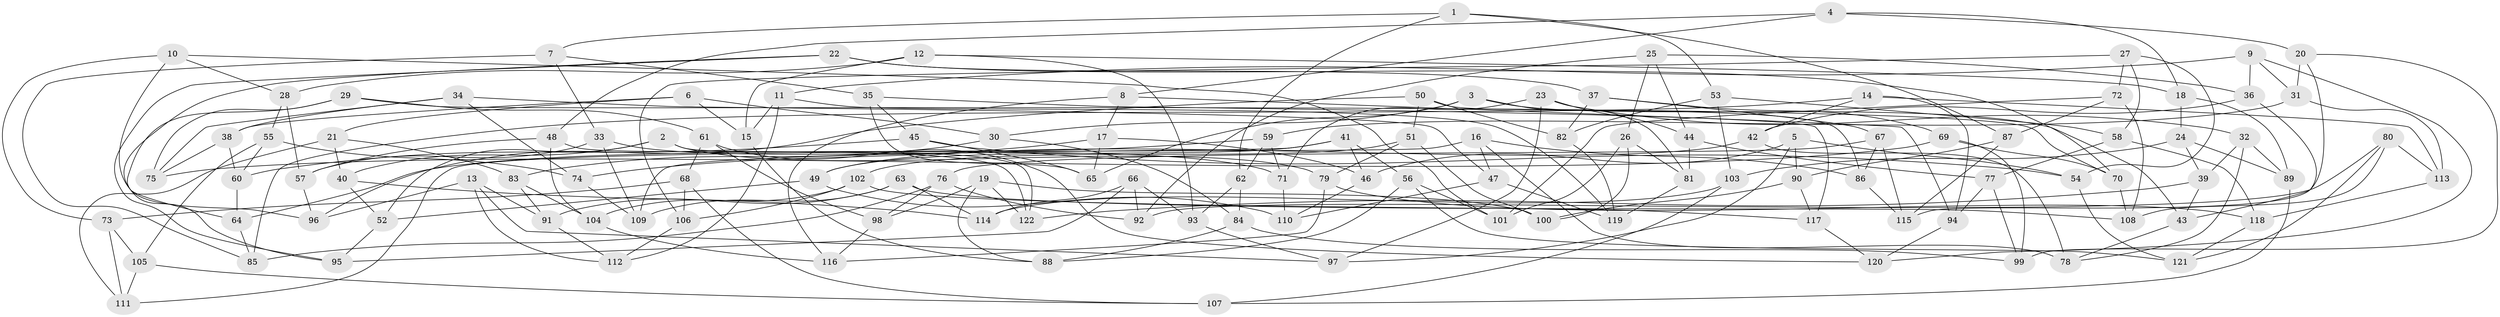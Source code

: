 // Generated by graph-tools (version 1.1) at 2025/11/02/27/25 16:11:49]
// undirected, 122 vertices, 244 edges
graph export_dot {
graph [start="1"]
  node [color=gray90,style=filled];
  1;
  2;
  3;
  4;
  5;
  6;
  7;
  8;
  9;
  10;
  11;
  12;
  13;
  14;
  15;
  16;
  17;
  18;
  19;
  20;
  21;
  22;
  23;
  24;
  25;
  26;
  27;
  28;
  29;
  30;
  31;
  32;
  33;
  34;
  35;
  36;
  37;
  38;
  39;
  40;
  41;
  42;
  43;
  44;
  45;
  46;
  47;
  48;
  49;
  50;
  51;
  52;
  53;
  54;
  55;
  56;
  57;
  58;
  59;
  60;
  61;
  62;
  63;
  64;
  65;
  66;
  67;
  68;
  69;
  70;
  71;
  72;
  73;
  74;
  75;
  76;
  77;
  78;
  79;
  80;
  81;
  82;
  83;
  84;
  85;
  86;
  87;
  88;
  89;
  90;
  91;
  92;
  93;
  94;
  95;
  96;
  97;
  98;
  99;
  100;
  101;
  102;
  103;
  104;
  105;
  106;
  107;
  108;
  109;
  110;
  111;
  112;
  113;
  114;
  115;
  116;
  117;
  118;
  119;
  120;
  121;
  122;
  1 -- 87;
  1 -- 53;
  1 -- 62;
  1 -- 7;
  2 -- 122;
  2 -- 79;
  2 -- 40;
  2 -- 52;
  3 -- 81;
  3 -- 30;
  3 -- 65;
  3 -- 43;
  4 -- 48;
  4 -- 20;
  4 -- 8;
  4 -- 18;
  5 -- 90;
  5 -- 97;
  5 -- 46;
  5 -- 54;
  6 -- 30;
  6 -- 21;
  6 -- 15;
  6 -- 38;
  7 -- 33;
  7 -- 85;
  7 -- 35;
  8 -- 17;
  8 -- 94;
  8 -- 116;
  9 -- 120;
  9 -- 11;
  9 -- 36;
  9 -- 31;
  10 -- 101;
  10 -- 96;
  10 -- 73;
  10 -- 28;
  11 -- 112;
  11 -- 15;
  11 -- 119;
  12 -- 18;
  12 -- 28;
  12 -- 15;
  12 -- 93;
  13 -- 112;
  13 -- 91;
  13 -- 97;
  13 -- 96;
  14 -- 42;
  14 -- 113;
  14 -- 94;
  14 -- 85;
  15 -- 88;
  16 -- 47;
  16 -- 86;
  16 -- 111;
  16 -- 78;
  17 -- 65;
  17 -- 74;
  17 -- 46;
  18 -- 24;
  18 -- 89;
  19 -- 100;
  19 -- 122;
  19 -- 88;
  19 -- 98;
  20 -- 99;
  20 -- 115;
  20 -- 31;
  21 -- 40;
  21 -- 83;
  21 -- 111;
  22 -- 64;
  22 -- 70;
  22 -- 37;
  22 -- 95;
  23 -- 32;
  23 -- 71;
  23 -- 44;
  23 -- 97;
  24 -- 89;
  24 -- 39;
  24 -- 103;
  25 -- 92;
  25 -- 26;
  25 -- 36;
  25 -- 44;
  26 -- 100;
  26 -- 81;
  26 -- 101;
  27 -- 106;
  27 -- 72;
  27 -- 58;
  27 -- 54;
  28 -- 55;
  28 -- 57;
  29 -- 61;
  29 -- 95;
  29 -- 75;
  29 -- 70;
  30 -- 84;
  30 -- 83;
  31 -- 59;
  31 -- 113;
  32 -- 78;
  32 -- 39;
  32 -- 89;
  33 -- 109;
  33 -- 71;
  33 -- 57;
  34 -- 75;
  34 -- 47;
  34 -- 74;
  34 -- 38;
  35 -- 65;
  35 -- 117;
  35 -- 45;
  36 -- 43;
  36 -- 42;
  37 -- 82;
  37 -- 69;
  37 -- 67;
  38 -- 75;
  38 -- 60;
  39 -- 122;
  39 -- 43;
  40 -- 52;
  40 -- 114;
  41 -- 56;
  41 -- 46;
  41 -- 49;
  41 -- 109;
  42 -- 78;
  42 -- 49;
  43 -- 78;
  44 -- 81;
  44 -- 77;
  45 -- 60;
  45 -- 54;
  45 -- 65;
  46 -- 110;
  47 -- 119;
  47 -- 110;
  48 -- 122;
  48 -- 57;
  48 -- 104;
  49 -- 52;
  49 -- 110;
  50 -- 82;
  50 -- 86;
  50 -- 96;
  50 -- 51;
  51 -- 102;
  51 -- 79;
  51 -- 100;
  52 -- 95;
  53 -- 58;
  53 -- 103;
  53 -- 82;
  54 -- 121;
  55 -- 74;
  55 -- 105;
  55 -- 60;
  56 -- 101;
  56 -- 121;
  56 -- 88;
  57 -- 96;
  58 -- 77;
  58 -- 118;
  59 -- 71;
  59 -- 62;
  59 -- 64;
  60 -- 64;
  61 -- 68;
  61 -- 98;
  61 -- 120;
  62 -- 84;
  62 -- 93;
  63 -- 114;
  63 -- 91;
  63 -- 108;
  63 -- 109;
  64 -- 85;
  66 -- 93;
  66 -- 95;
  66 -- 114;
  66 -- 92;
  67 -- 76;
  67 -- 115;
  67 -- 86;
  68 -- 73;
  68 -- 106;
  68 -- 107;
  69 -- 75;
  69 -- 70;
  69 -- 99;
  70 -- 108;
  71 -- 110;
  72 -- 108;
  72 -- 87;
  72 -- 101;
  73 -- 111;
  73 -- 105;
  74 -- 109;
  76 -- 85;
  76 -- 98;
  76 -- 92;
  77 -- 94;
  77 -- 99;
  79 -- 116;
  79 -- 118;
  80 -- 92;
  80 -- 113;
  80 -- 121;
  80 -- 108;
  81 -- 119;
  82 -- 119;
  83 -- 104;
  83 -- 91;
  84 -- 88;
  84 -- 99;
  86 -- 115;
  87 -- 115;
  87 -- 90;
  89 -- 107;
  90 -- 100;
  90 -- 117;
  91 -- 112;
  93 -- 97;
  94 -- 120;
  98 -- 116;
  102 -- 117;
  102 -- 104;
  102 -- 106;
  103 -- 107;
  103 -- 114;
  104 -- 116;
  105 -- 111;
  105 -- 107;
  106 -- 112;
  113 -- 118;
  117 -- 120;
  118 -- 121;
}
